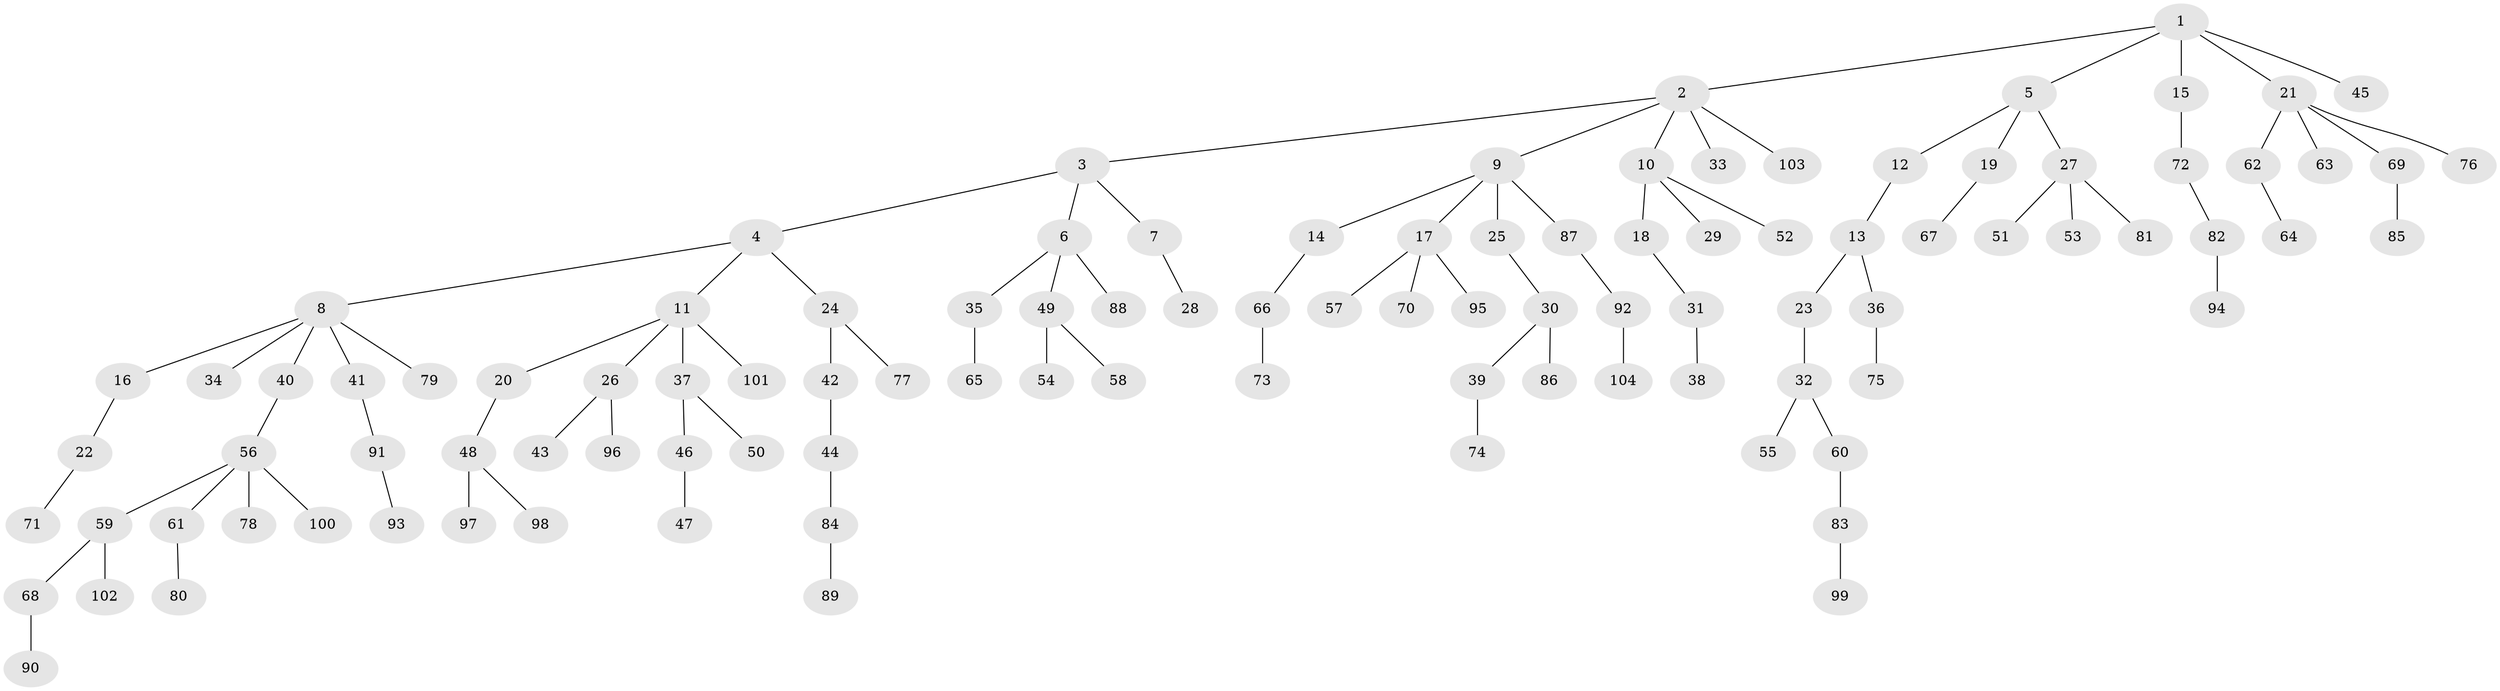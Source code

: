 // Generated by graph-tools (version 1.1) at 2025/11/02/27/25 16:11:26]
// undirected, 104 vertices, 103 edges
graph export_dot {
graph [start="1"]
  node [color=gray90,style=filled];
  1;
  2;
  3;
  4;
  5;
  6;
  7;
  8;
  9;
  10;
  11;
  12;
  13;
  14;
  15;
  16;
  17;
  18;
  19;
  20;
  21;
  22;
  23;
  24;
  25;
  26;
  27;
  28;
  29;
  30;
  31;
  32;
  33;
  34;
  35;
  36;
  37;
  38;
  39;
  40;
  41;
  42;
  43;
  44;
  45;
  46;
  47;
  48;
  49;
  50;
  51;
  52;
  53;
  54;
  55;
  56;
  57;
  58;
  59;
  60;
  61;
  62;
  63;
  64;
  65;
  66;
  67;
  68;
  69;
  70;
  71;
  72;
  73;
  74;
  75;
  76;
  77;
  78;
  79;
  80;
  81;
  82;
  83;
  84;
  85;
  86;
  87;
  88;
  89;
  90;
  91;
  92;
  93;
  94;
  95;
  96;
  97;
  98;
  99;
  100;
  101;
  102;
  103;
  104;
  1 -- 2;
  1 -- 5;
  1 -- 15;
  1 -- 21;
  1 -- 45;
  2 -- 3;
  2 -- 9;
  2 -- 10;
  2 -- 33;
  2 -- 103;
  3 -- 4;
  3 -- 6;
  3 -- 7;
  4 -- 8;
  4 -- 11;
  4 -- 24;
  5 -- 12;
  5 -- 19;
  5 -- 27;
  6 -- 35;
  6 -- 49;
  6 -- 88;
  7 -- 28;
  8 -- 16;
  8 -- 34;
  8 -- 40;
  8 -- 41;
  8 -- 79;
  9 -- 14;
  9 -- 17;
  9 -- 25;
  9 -- 87;
  10 -- 18;
  10 -- 29;
  10 -- 52;
  11 -- 20;
  11 -- 26;
  11 -- 37;
  11 -- 101;
  12 -- 13;
  13 -- 23;
  13 -- 36;
  14 -- 66;
  15 -- 72;
  16 -- 22;
  17 -- 57;
  17 -- 70;
  17 -- 95;
  18 -- 31;
  19 -- 67;
  20 -- 48;
  21 -- 62;
  21 -- 63;
  21 -- 69;
  21 -- 76;
  22 -- 71;
  23 -- 32;
  24 -- 42;
  24 -- 77;
  25 -- 30;
  26 -- 43;
  26 -- 96;
  27 -- 51;
  27 -- 53;
  27 -- 81;
  30 -- 39;
  30 -- 86;
  31 -- 38;
  32 -- 55;
  32 -- 60;
  35 -- 65;
  36 -- 75;
  37 -- 46;
  37 -- 50;
  39 -- 74;
  40 -- 56;
  41 -- 91;
  42 -- 44;
  44 -- 84;
  46 -- 47;
  48 -- 97;
  48 -- 98;
  49 -- 54;
  49 -- 58;
  56 -- 59;
  56 -- 61;
  56 -- 78;
  56 -- 100;
  59 -- 68;
  59 -- 102;
  60 -- 83;
  61 -- 80;
  62 -- 64;
  66 -- 73;
  68 -- 90;
  69 -- 85;
  72 -- 82;
  82 -- 94;
  83 -- 99;
  84 -- 89;
  87 -- 92;
  91 -- 93;
  92 -- 104;
}
